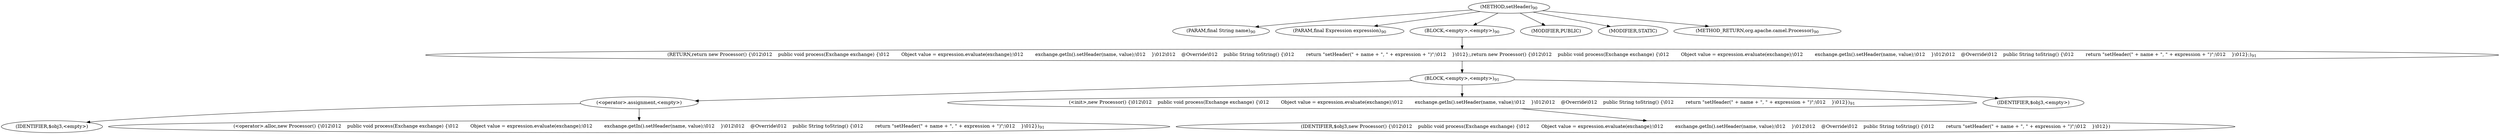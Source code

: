 digraph "setHeader" {  
"64" [label = <(METHOD,setHeader)<SUB>90</SUB>> ]
"65" [label = <(PARAM,final String name)<SUB>90</SUB>> ]
"66" [label = <(PARAM,final Expression expression)<SUB>90</SUB>> ]
"67" [label = <(BLOCK,&lt;empty&gt;,&lt;empty&gt;)<SUB>90</SUB>> ]
"68" [label = <(RETURN,return new Processor() {\012\012    public void process(Exchange exchange) {\012        Object value = expression.evaluate(exchange);\012        exchange.getIn().setHeader(name, value);\012    }\012\012    @Override\012    public String toString() {\012        return &quot;setHeader(&quot; + name + &quot;, &quot; + expression + &quot;)&quot;;\012    }\012};,return new Processor() {\012\012    public void process(Exchange exchange) {\012        Object value = expression.evaluate(exchange);\012        exchange.getIn().setHeader(name, value);\012    }\012\012    @Override\012    public String toString() {\012        return &quot;setHeader(&quot; + name + &quot;, &quot; + expression + &quot;)&quot;;\012    }\012};)<SUB>91</SUB>> ]
"69" [label = <(BLOCK,&lt;empty&gt;,&lt;empty&gt;)<SUB>91</SUB>> ]
"70" [label = <(&lt;operator&gt;.assignment,&lt;empty&gt;)> ]
"71" [label = <(IDENTIFIER,$obj3,&lt;empty&gt;)> ]
"72" [label = <(&lt;operator&gt;.alloc,new Processor() {\012\012    public void process(Exchange exchange) {\012        Object value = expression.evaluate(exchange);\012        exchange.getIn().setHeader(name, value);\012    }\012\012    @Override\012    public String toString() {\012        return &quot;setHeader(&quot; + name + &quot;, &quot; + expression + &quot;)&quot;;\012    }\012})<SUB>91</SUB>> ]
"73" [label = <(&lt;init&gt;,new Processor() {\012\012    public void process(Exchange exchange) {\012        Object value = expression.evaluate(exchange);\012        exchange.getIn().setHeader(name, value);\012    }\012\012    @Override\012    public String toString() {\012        return &quot;setHeader(&quot; + name + &quot;, &quot; + expression + &quot;)&quot;;\012    }\012})<SUB>91</SUB>> ]
"74" [label = <(IDENTIFIER,$obj3,new Processor() {\012\012    public void process(Exchange exchange) {\012        Object value = expression.evaluate(exchange);\012        exchange.getIn().setHeader(name, value);\012    }\012\012    @Override\012    public String toString() {\012        return &quot;setHeader(&quot; + name + &quot;, &quot; + expression + &quot;)&quot;;\012    }\012})> ]
"75" [label = <(IDENTIFIER,$obj3,&lt;empty&gt;)> ]
"76" [label = <(MODIFIER,PUBLIC)> ]
"77" [label = <(MODIFIER,STATIC)> ]
"78" [label = <(METHOD_RETURN,org.apache.camel.Processor)<SUB>90</SUB>> ]
  "64" -> "65" 
  "64" -> "66" 
  "64" -> "67" 
  "64" -> "76" 
  "64" -> "77" 
  "64" -> "78" 
  "67" -> "68" 
  "68" -> "69" 
  "69" -> "70" 
  "69" -> "73" 
  "69" -> "75" 
  "70" -> "71" 
  "70" -> "72" 
  "73" -> "74" 
}
